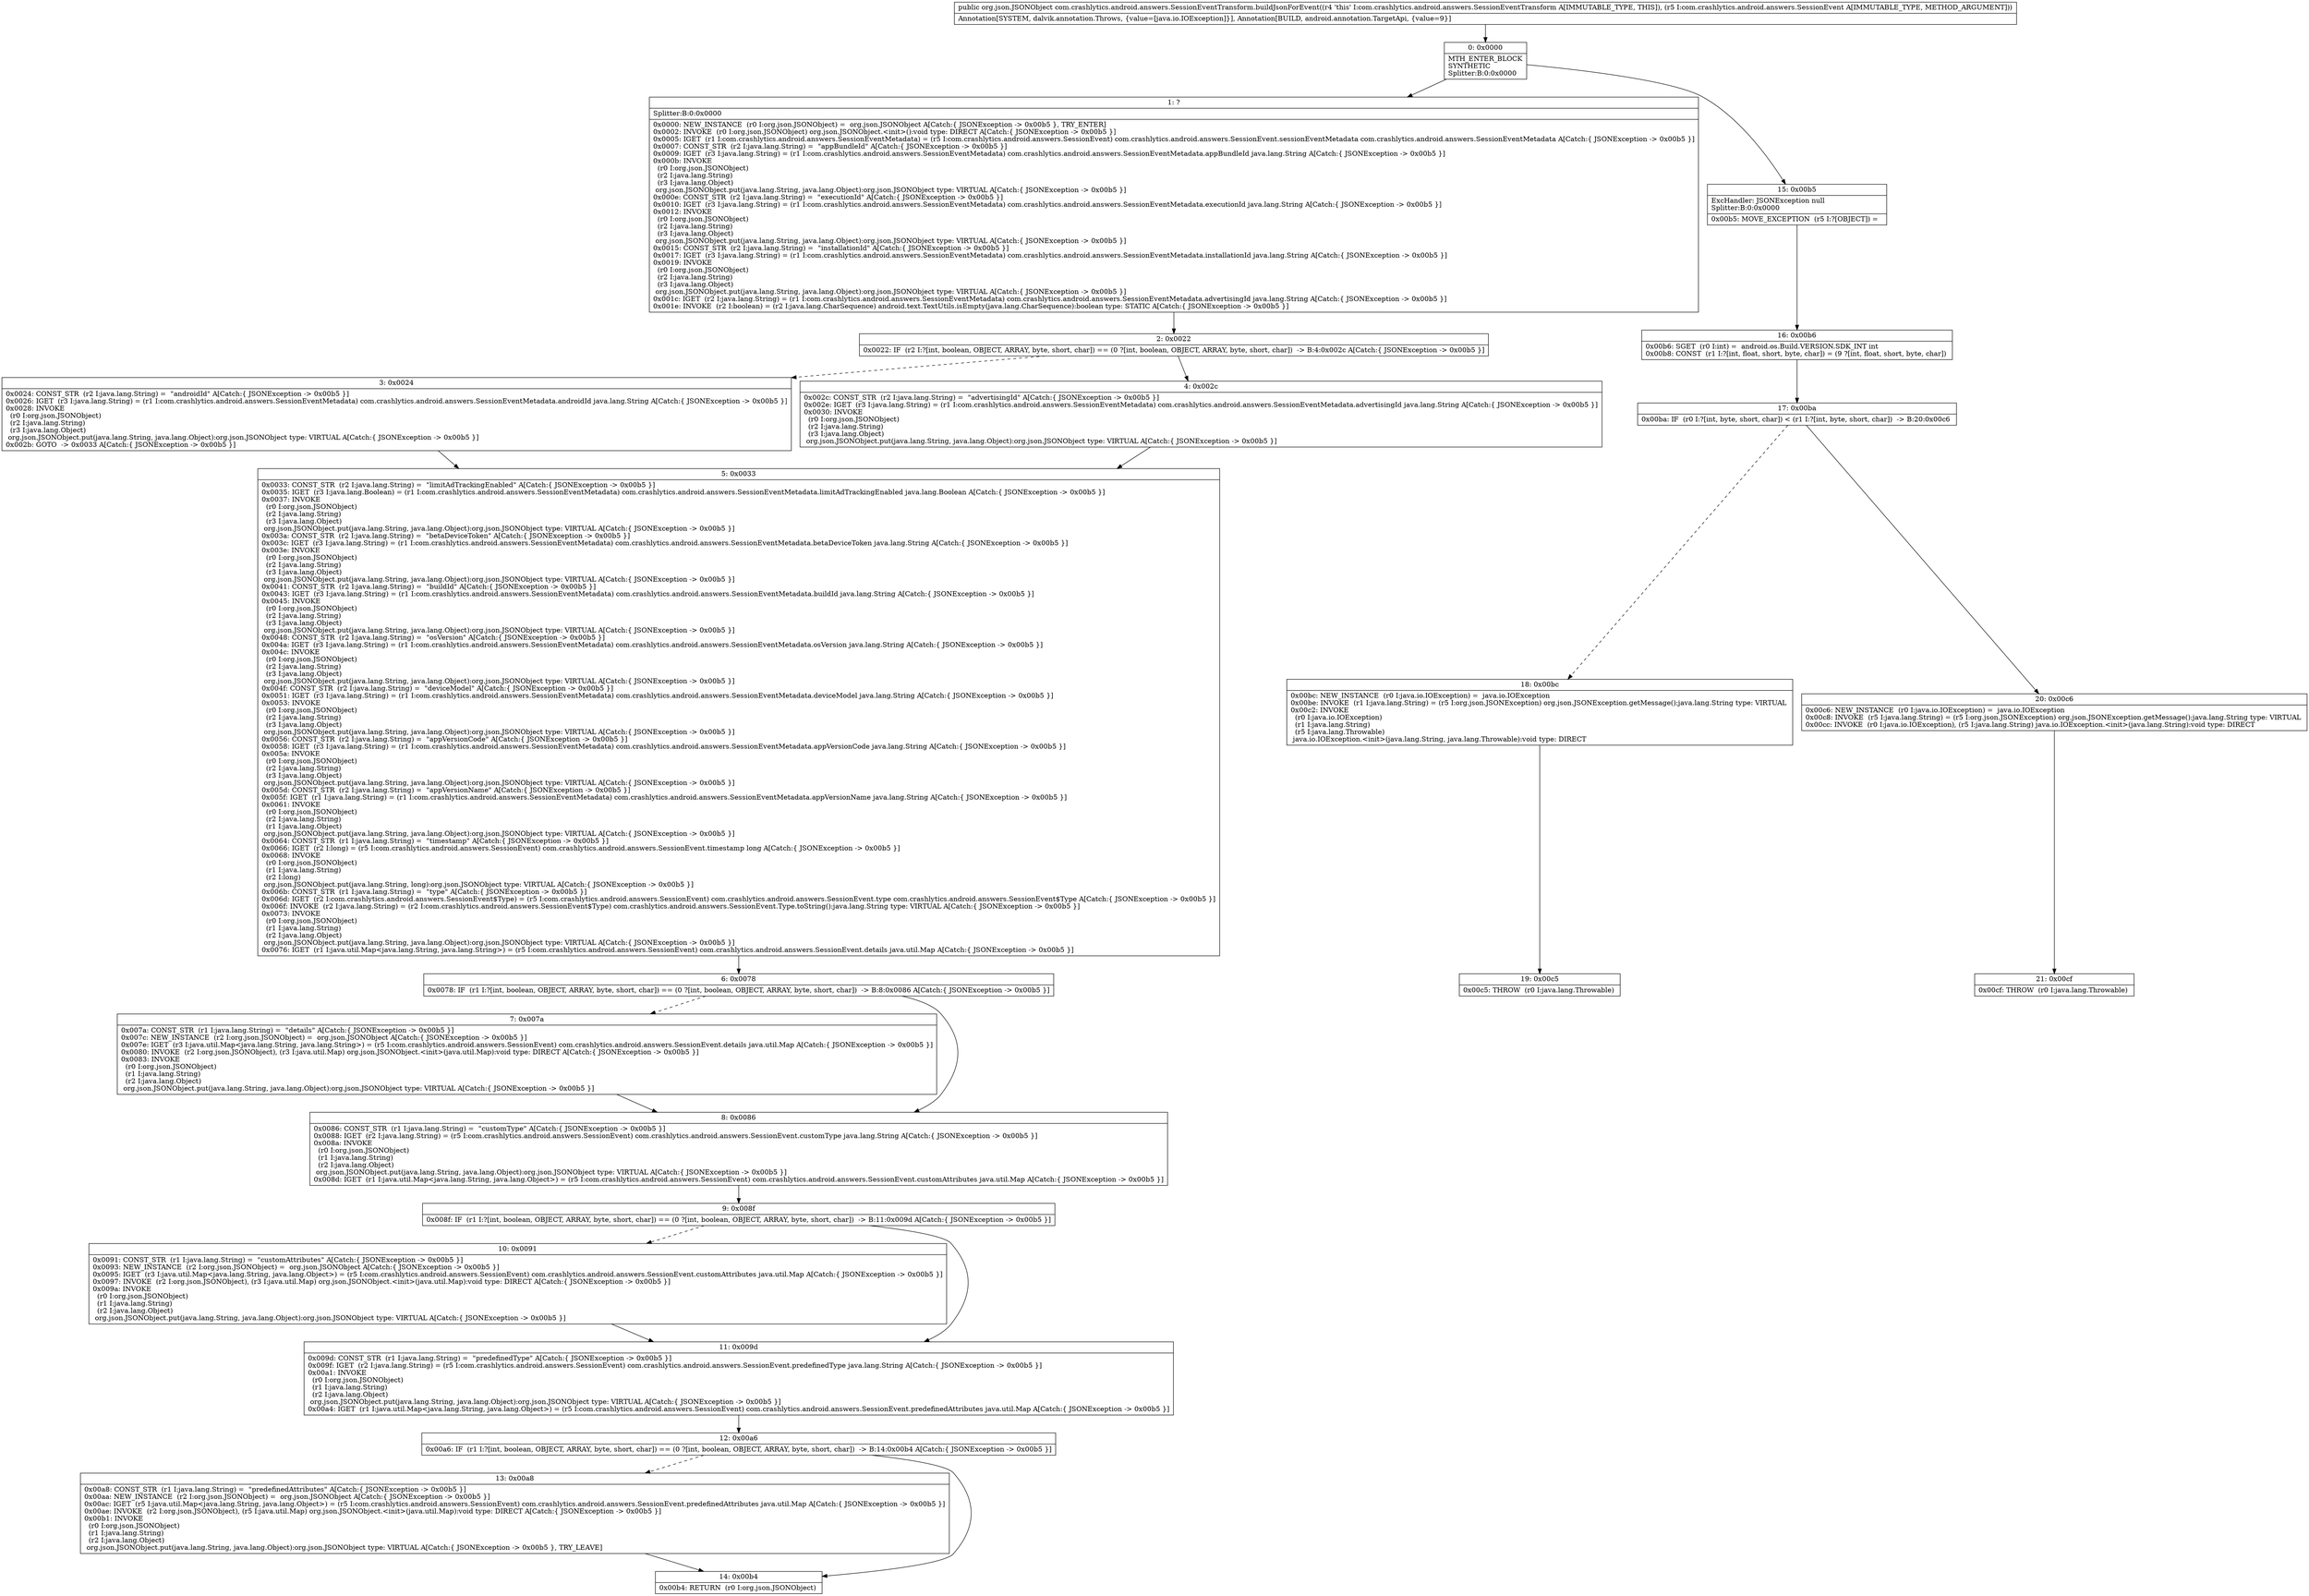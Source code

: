 digraph "CFG forcom.crashlytics.android.answers.SessionEventTransform.buildJsonForEvent(Lcom\/crashlytics\/android\/answers\/SessionEvent;)Lorg\/json\/JSONObject;" {
Node_0 [shape=record,label="{0\:\ 0x0000|MTH_ENTER_BLOCK\lSYNTHETIC\lSplitter:B:0:0x0000\l}"];
Node_1 [shape=record,label="{1\:\ ?|Splitter:B:0:0x0000\l|0x0000: NEW_INSTANCE  (r0 I:org.json.JSONObject) =  org.json.JSONObject A[Catch:\{ JSONException \-\> 0x00b5 \}, TRY_ENTER]\l0x0002: INVOKE  (r0 I:org.json.JSONObject) org.json.JSONObject.\<init\>():void type: DIRECT A[Catch:\{ JSONException \-\> 0x00b5 \}]\l0x0005: IGET  (r1 I:com.crashlytics.android.answers.SessionEventMetadata) = (r5 I:com.crashlytics.android.answers.SessionEvent) com.crashlytics.android.answers.SessionEvent.sessionEventMetadata com.crashlytics.android.answers.SessionEventMetadata A[Catch:\{ JSONException \-\> 0x00b5 \}]\l0x0007: CONST_STR  (r2 I:java.lang.String) =  \"appBundleId\" A[Catch:\{ JSONException \-\> 0x00b5 \}]\l0x0009: IGET  (r3 I:java.lang.String) = (r1 I:com.crashlytics.android.answers.SessionEventMetadata) com.crashlytics.android.answers.SessionEventMetadata.appBundleId java.lang.String A[Catch:\{ JSONException \-\> 0x00b5 \}]\l0x000b: INVOKE  \l  (r0 I:org.json.JSONObject)\l  (r2 I:java.lang.String)\l  (r3 I:java.lang.Object)\l org.json.JSONObject.put(java.lang.String, java.lang.Object):org.json.JSONObject type: VIRTUAL A[Catch:\{ JSONException \-\> 0x00b5 \}]\l0x000e: CONST_STR  (r2 I:java.lang.String) =  \"executionId\" A[Catch:\{ JSONException \-\> 0x00b5 \}]\l0x0010: IGET  (r3 I:java.lang.String) = (r1 I:com.crashlytics.android.answers.SessionEventMetadata) com.crashlytics.android.answers.SessionEventMetadata.executionId java.lang.String A[Catch:\{ JSONException \-\> 0x00b5 \}]\l0x0012: INVOKE  \l  (r0 I:org.json.JSONObject)\l  (r2 I:java.lang.String)\l  (r3 I:java.lang.Object)\l org.json.JSONObject.put(java.lang.String, java.lang.Object):org.json.JSONObject type: VIRTUAL A[Catch:\{ JSONException \-\> 0x00b5 \}]\l0x0015: CONST_STR  (r2 I:java.lang.String) =  \"installationId\" A[Catch:\{ JSONException \-\> 0x00b5 \}]\l0x0017: IGET  (r3 I:java.lang.String) = (r1 I:com.crashlytics.android.answers.SessionEventMetadata) com.crashlytics.android.answers.SessionEventMetadata.installationId java.lang.String A[Catch:\{ JSONException \-\> 0x00b5 \}]\l0x0019: INVOKE  \l  (r0 I:org.json.JSONObject)\l  (r2 I:java.lang.String)\l  (r3 I:java.lang.Object)\l org.json.JSONObject.put(java.lang.String, java.lang.Object):org.json.JSONObject type: VIRTUAL A[Catch:\{ JSONException \-\> 0x00b5 \}]\l0x001c: IGET  (r2 I:java.lang.String) = (r1 I:com.crashlytics.android.answers.SessionEventMetadata) com.crashlytics.android.answers.SessionEventMetadata.advertisingId java.lang.String A[Catch:\{ JSONException \-\> 0x00b5 \}]\l0x001e: INVOKE  (r2 I:boolean) = (r2 I:java.lang.CharSequence) android.text.TextUtils.isEmpty(java.lang.CharSequence):boolean type: STATIC A[Catch:\{ JSONException \-\> 0x00b5 \}]\l}"];
Node_2 [shape=record,label="{2\:\ 0x0022|0x0022: IF  (r2 I:?[int, boolean, OBJECT, ARRAY, byte, short, char]) == (0 ?[int, boolean, OBJECT, ARRAY, byte, short, char])  \-\> B:4:0x002c A[Catch:\{ JSONException \-\> 0x00b5 \}]\l}"];
Node_3 [shape=record,label="{3\:\ 0x0024|0x0024: CONST_STR  (r2 I:java.lang.String) =  \"androidId\" A[Catch:\{ JSONException \-\> 0x00b5 \}]\l0x0026: IGET  (r3 I:java.lang.String) = (r1 I:com.crashlytics.android.answers.SessionEventMetadata) com.crashlytics.android.answers.SessionEventMetadata.androidId java.lang.String A[Catch:\{ JSONException \-\> 0x00b5 \}]\l0x0028: INVOKE  \l  (r0 I:org.json.JSONObject)\l  (r2 I:java.lang.String)\l  (r3 I:java.lang.Object)\l org.json.JSONObject.put(java.lang.String, java.lang.Object):org.json.JSONObject type: VIRTUAL A[Catch:\{ JSONException \-\> 0x00b5 \}]\l0x002b: GOTO  \-\> 0x0033 A[Catch:\{ JSONException \-\> 0x00b5 \}]\l}"];
Node_4 [shape=record,label="{4\:\ 0x002c|0x002c: CONST_STR  (r2 I:java.lang.String) =  \"advertisingId\" A[Catch:\{ JSONException \-\> 0x00b5 \}]\l0x002e: IGET  (r3 I:java.lang.String) = (r1 I:com.crashlytics.android.answers.SessionEventMetadata) com.crashlytics.android.answers.SessionEventMetadata.advertisingId java.lang.String A[Catch:\{ JSONException \-\> 0x00b5 \}]\l0x0030: INVOKE  \l  (r0 I:org.json.JSONObject)\l  (r2 I:java.lang.String)\l  (r3 I:java.lang.Object)\l org.json.JSONObject.put(java.lang.String, java.lang.Object):org.json.JSONObject type: VIRTUAL A[Catch:\{ JSONException \-\> 0x00b5 \}]\l}"];
Node_5 [shape=record,label="{5\:\ 0x0033|0x0033: CONST_STR  (r2 I:java.lang.String) =  \"limitAdTrackingEnabled\" A[Catch:\{ JSONException \-\> 0x00b5 \}]\l0x0035: IGET  (r3 I:java.lang.Boolean) = (r1 I:com.crashlytics.android.answers.SessionEventMetadata) com.crashlytics.android.answers.SessionEventMetadata.limitAdTrackingEnabled java.lang.Boolean A[Catch:\{ JSONException \-\> 0x00b5 \}]\l0x0037: INVOKE  \l  (r0 I:org.json.JSONObject)\l  (r2 I:java.lang.String)\l  (r3 I:java.lang.Object)\l org.json.JSONObject.put(java.lang.String, java.lang.Object):org.json.JSONObject type: VIRTUAL A[Catch:\{ JSONException \-\> 0x00b5 \}]\l0x003a: CONST_STR  (r2 I:java.lang.String) =  \"betaDeviceToken\" A[Catch:\{ JSONException \-\> 0x00b5 \}]\l0x003c: IGET  (r3 I:java.lang.String) = (r1 I:com.crashlytics.android.answers.SessionEventMetadata) com.crashlytics.android.answers.SessionEventMetadata.betaDeviceToken java.lang.String A[Catch:\{ JSONException \-\> 0x00b5 \}]\l0x003e: INVOKE  \l  (r0 I:org.json.JSONObject)\l  (r2 I:java.lang.String)\l  (r3 I:java.lang.Object)\l org.json.JSONObject.put(java.lang.String, java.lang.Object):org.json.JSONObject type: VIRTUAL A[Catch:\{ JSONException \-\> 0x00b5 \}]\l0x0041: CONST_STR  (r2 I:java.lang.String) =  \"buildId\" A[Catch:\{ JSONException \-\> 0x00b5 \}]\l0x0043: IGET  (r3 I:java.lang.String) = (r1 I:com.crashlytics.android.answers.SessionEventMetadata) com.crashlytics.android.answers.SessionEventMetadata.buildId java.lang.String A[Catch:\{ JSONException \-\> 0x00b5 \}]\l0x0045: INVOKE  \l  (r0 I:org.json.JSONObject)\l  (r2 I:java.lang.String)\l  (r3 I:java.lang.Object)\l org.json.JSONObject.put(java.lang.String, java.lang.Object):org.json.JSONObject type: VIRTUAL A[Catch:\{ JSONException \-\> 0x00b5 \}]\l0x0048: CONST_STR  (r2 I:java.lang.String) =  \"osVersion\" A[Catch:\{ JSONException \-\> 0x00b5 \}]\l0x004a: IGET  (r3 I:java.lang.String) = (r1 I:com.crashlytics.android.answers.SessionEventMetadata) com.crashlytics.android.answers.SessionEventMetadata.osVersion java.lang.String A[Catch:\{ JSONException \-\> 0x00b5 \}]\l0x004c: INVOKE  \l  (r0 I:org.json.JSONObject)\l  (r2 I:java.lang.String)\l  (r3 I:java.lang.Object)\l org.json.JSONObject.put(java.lang.String, java.lang.Object):org.json.JSONObject type: VIRTUAL A[Catch:\{ JSONException \-\> 0x00b5 \}]\l0x004f: CONST_STR  (r2 I:java.lang.String) =  \"deviceModel\" A[Catch:\{ JSONException \-\> 0x00b5 \}]\l0x0051: IGET  (r3 I:java.lang.String) = (r1 I:com.crashlytics.android.answers.SessionEventMetadata) com.crashlytics.android.answers.SessionEventMetadata.deviceModel java.lang.String A[Catch:\{ JSONException \-\> 0x00b5 \}]\l0x0053: INVOKE  \l  (r0 I:org.json.JSONObject)\l  (r2 I:java.lang.String)\l  (r3 I:java.lang.Object)\l org.json.JSONObject.put(java.lang.String, java.lang.Object):org.json.JSONObject type: VIRTUAL A[Catch:\{ JSONException \-\> 0x00b5 \}]\l0x0056: CONST_STR  (r2 I:java.lang.String) =  \"appVersionCode\" A[Catch:\{ JSONException \-\> 0x00b5 \}]\l0x0058: IGET  (r3 I:java.lang.String) = (r1 I:com.crashlytics.android.answers.SessionEventMetadata) com.crashlytics.android.answers.SessionEventMetadata.appVersionCode java.lang.String A[Catch:\{ JSONException \-\> 0x00b5 \}]\l0x005a: INVOKE  \l  (r0 I:org.json.JSONObject)\l  (r2 I:java.lang.String)\l  (r3 I:java.lang.Object)\l org.json.JSONObject.put(java.lang.String, java.lang.Object):org.json.JSONObject type: VIRTUAL A[Catch:\{ JSONException \-\> 0x00b5 \}]\l0x005d: CONST_STR  (r2 I:java.lang.String) =  \"appVersionName\" A[Catch:\{ JSONException \-\> 0x00b5 \}]\l0x005f: IGET  (r1 I:java.lang.String) = (r1 I:com.crashlytics.android.answers.SessionEventMetadata) com.crashlytics.android.answers.SessionEventMetadata.appVersionName java.lang.String A[Catch:\{ JSONException \-\> 0x00b5 \}]\l0x0061: INVOKE  \l  (r0 I:org.json.JSONObject)\l  (r2 I:java.lang.String)\l  (r1 I:java.lang.Object)\l org.json.JSONObject.put(java.lang.String, java.lang.Object):org.json.JSONObject type: VIRTUAL A[Catch:\{ JSONException \-\> 0x00b5 \}]\l0x0064: CONST_STR  (r1 I:java.lang.String) =  \"timestamp\" A[Catch:\{ JSONException \-\> 0x00b5 \}]\l0x0066: IGET  (r2 I:long) = (r5 I:com.crashlytics.android.answers.SessionEvent) com.crashlytics.android.answers.SessionEvent.timestamp long A[Catch:\{ JSONException \-\> 0x00b5 \}]\l0x0068: INVOKE  \l  (r0 I:org.json.JSONObject)\l  (r1 I:java.lang.String)\l  (r2 I:long)\l org.json.JSONObject.put(java.lang.String, long):org.json.JSONObject type: VIRTUAL A[Catch:\{ JSONException \-\> 0x00b5 \}]\l0x006b: CONST_STR  (r1 I:java.lang.String) =  \"type\" A[Catch:\{ JSONException \-\> 0x00b5 \}]\l0x006d: IGET  (r2 I:com.crashlytics.android.answers.SessionEvent$Type) = (r5 I:com.crashlytics.android.answers.SessionEvent) com.crashlytics.android.answers.SessionEvent.type com.crashlytics.android.answers.SessionEvent$Type A[Catch:\{ JSONException \-\> 0x00b5 \}]\l0x006f: INVOKE  (r2 I:java.lang.String) = (r2 I:com.crashlytics.android.answers.SessionEvent$Type) com.crashlytics.android.answers.SessionEvent.Type.toString():java.lang.String type: VIRTUAL A[Catch:\{ JSONException \-\> 0x00b5 \}]\l0x0073: INVOKE  \l  (r0 I:org.json.JSONObject)\l  (r1 I:java.lang.String)\l  (r2 I:java.lang.Object)\l org.json.JSONObject.put(java.lang.String, java.lang.Object):org.json.JSONObject type: VIRTUAL A[Catch:\{ JSONException \-\> 0x00b5 \}]\l0x0076: IGET  (r1 I:java.util.Map\<java.lang.String, java.lang.String\>) = (r5 I:com.crashlytics.android.answers.SessionEvent) com.crashlytics.android.answers.SessionEvent.details java.util.Map A[Catch:\{ JSONException \-\> 0x00b5 \}]\l}"];
Node_6 [shape=record,label="{6\:\ 0x0078|0x0078: IF  (r1 I:?[int, boolean, OBJECT, ARRAY, byte, short, char]) == (0 ?[int, boolean, OBJECT, ARRAY, byte, short, char])  \-\> B:8:0x0086 A[Catch:\{ JSONException \-\> 0x00b5 \}]\l}"];
Node_7 [shape=record,label="{7\:\ 0x007a|0x007a: CONST_STR  (r1 I:java.lang.String) =  \"details\" A[Catch:\{ JSONException \-\> 0x00b5 \}]\l0x007c: NEW_INSTANCE  (r2 I:org.json.JSONObject) =  org.json.JSONObject A[Catch:\{ JSONException \-\> 0x00b5 \}]\l0x007e: IGET  (r3 I:java.util.Map\<java.lang.String, java.lang.String\>) = (r5 I:com.crashlytics.android.answers.SessionEvent) com.crashlytics.android.answers.SessionEvent.details java.util.Map A[Catch:\{ JSONException \-\> 0x00b5 \}]\l0x0080: INVOKE  (r2 I:org.json.JSONObject), (r3 I:java.util.Map) org.json.JSONObject.\<init\>(java.util.Map):void type: DIRECT A[Catch:\{ JSONException \-\> 0x00b5 \}]\l0x0083: INVOKE  \l  (r0 I:org.json.JSONObject)\l  (r1 I:java.lang.String)\l  (r2 I:java.lang.Object)\l org.json.JSONObject.put(java.lang.String, java.lang.Object):org.json.JSONObject type: VIRTUAL A[Catch:\{ JSONException \-\> 0x00b5 \}]\l}"];
Node_8 [shape=record,label="{8\:\ 0x0086|0x0086: CONST_STR  (r1 I:java.lang.String) =  \"customType\" A[Catch:\{ JSONException \-\> 0x00b5 \}]\l0x0088: IGET  (r2 I:java.lang.String) = (r5 I:com.crashlytics.android.answers.SessionEvent) com.crashlytics.android.answers.SessionEvent.customType java.lang.String A[Catch:\{ JSONException \-\> 0x00b5 \}]\l0x008a: INVOKE  \l  (r0 I:org.json.JSONObject)\l  (r1 I:java.lang.String)\l  (r2 I:java.lang.Object)\l org.json.JSONObject.put(java.lang.String, java.lang.Object):org.json.JSONObject type: VIRTUAL A[Catch:\{ JSONException \-\> 0x00b5 \}]\l0x008d: IGET  (r1 I:java.util.Map\<java.lang.String, java.lang.Object\>) = (r5 I:com.crashlytics.android.answers.SessionEvent) com.crashlytics.android.answers.SessionEvent.customAttributes java.util.Map A[Catch:\{ JSONException \-\> 0x00b5 \}]\l}"];
Node_9 [shape=record,label="{9\:\ 0x008f|0x008f: IF  (r1 I:?[int, boolean, OBJECT, ARRAY, byte, short, char]) == (0 ?[int, boolean, OBJECT, ARRAY, byte, short, char])  \-\> B:11:0x009d A[Catch:\{ JSONException \-\> 0x00b5 \}]\l}"];
Node_10 [shape=record,label="{10\:\ 0x0091|0x0091: CONST_STR  (r1 I:java.lang.String) =  \"customAttributes\" A[Catch:\{ JSONException \-\> 0x00b5 \}]\l0x0093: NEW_INSTANCE  (r2 I:org.json.JSONObject) =  org.json.JSONObject A[Catch:\{ JSONException \-\> 0x00b5 \}]\l0x0095: IGET  (r3 I:java.util.Map\<java.lang.String, java.lang.Object\>) = (r5 I:com.crashlytics.android.answers.SessionEvent) com.crashlytics.android.answers.SessionEvent.customAttributes java.util.Map A[Catch:\{ JSONException \-\> 0x00b5 \}]\l0x0097: INVOKE  (r2 I:org.json.JSONObject), (r3 I:java.util.Map) org.json.JSONObject.\<init\>(java.util.Map):void type: DIRECT A[Catch:\{ JSONException \-\> 0x00b5 \}]\l0x009a: INVOKE  \l  (r0 I:org.json.JSONObject)\l  (r1 I:java.lang.String)\l  (r2 I:java.lang.Object)\l org.json.JSONObject.put(java.lang.String, java.lang.Object):org.json.JSONObject type: VIRTUAL A[Catch:\{ JSONException \-\> 0x00b5 \}]\l}"];
Node_11 [shape=record,label="{11\:\ 0x009d|0x009d: CONST_STR  (r1 I:java.lang.String) =  \"predefinedType\" A[Catch:\{ JSONException \-\> 0x00b5 \}]\l0x009f: IGET  (r2 I:java.lang.String) = (r5 I:com.crashlytics.android.answers.SessionEvent) com.crashlytics.android.answers.SessionEvent.predefinedType java.lang.String A[Catch:\{ JSONException \-\> 0x00b5 \}]\l0x00a1: INVOKE  \l  (r0 I:org.json.JSONObject)\l  (r1 I:java.lang.String)\l  (r2 I:java.lang.Object)\l org.json.JSONObject.put(java.lang.String, java.lang.Object):org.json.JSONObject type: VIRTUAL A[Catch:\{ JSONException \-\> 0x00b5 \}]\l0x00a4: IGET  (r1 I:java.util.Map\<java.lang.String, java.lang.Object\>) = (r5 I:com.crashlytics.android.answers.SessionEvent) com.crashlytics.android.answers.SessionEvent.predefinedAttributes java.util.Map A[Catch:\{ JSONException \-\> 0x00b5 \}]\l}"];
Node_12 [shape=record,label="{12\:\ 0x00a6|0x00a6: IF  (r1 I:?[int, boolean, OBJECT, ARRAY, byte, short, char]) == (0 ?[int, boolean, OBJECT, ARRAY, byte, short, char])  \-\> B:14:0x00b4 A[Catch:\{ JSONException \-\> 0x00b5 \}]\l}"];
Node_13 [shape=record,label="{13\:\ 0x00a8|0x00a8: CONST_STR  (r1 I:java.lang.String) =  \"predefinedAttributes\" A[Catch:\{ JSONException \-\> 0x00b5 \}]\l0x00aa: NEW_INSTANCE  (r2 I:org.json.JSONObject) =  org.json.JSONObject A[Catch:\{ JSONException \-\> 0x00b5 \}]\l0x00ac: IGET  (r5 I:java.util.Map\<java.lang.String, java.lang.Object\>) = (r5 I:com.crashlytics.android.answers.SessionEvent) com.crashlytics.android.answers.SessionEvent.predefinedAttributes java.util.Map A[Catch:\{ JSONException \-\> 0x00b5 \}]\l0x00ae: INVOKE  (r2 I:org.json.JSONObject), (r5 I:java.util.Map) org.json.JSONObject.\<init\>(java.util.Map):void type: DIRECT A[Catch:\{ JSONException \-\> 0x00b5 \}]\l0x00b1: INVOKE  \l  (r0 I:org.json.JSONObject)\l  (r1 I:java.lang.String)\l  (r2 I:java.lang.Object)\l org.json.JSONObject.put(java.lang.String, java.lang.Object):org.json.JSONObject type: VIRTUAL A[Catch:\{ JSONException \-\> 0x00b5 \}, TRY_LEAVE]\l}"];
Node_14 [shape=record,label="{14\:\ 0x00b4|0x00b4: RETURN  (r0 I:org.json.JSONObject) \l}"];
Node_15 [shape=record,label="{15\:\ 0x00b5|ExcHandler: JSONException null\lSplitter:B:0:0x0000\l|0x00b5: MOVE_EXCEPTION  (r5 I:?[OBJECT]) =  \l}"];
Node_16 [shape=record,label="{16\:\ 0x00b6|0x00b6: SGET  (r0 I:int) =  android.os.Build.VERSION.SDK_INT int \l0x00b8: CONST  (r1 I:?[int, float, short, byte, char]) = (9 ?[int, float, short, byte, char]) \l}"];
Node_17 [shape=record,label="{17\:\ 0x00ba|0x00ba: IF  (r0 I:?[int, byte, short, char]) \< (r1 I:?[int, byte, short, char])  \-\> B:20:0x00c6 \l}"];
Node_18 [shape=record,label="{18\:\ 0x00bc|0x00bc: NEW_INSTANCE  (r0 I:java.io.IOException) =  java.io.IOException \l0x00be: INVOKE  (r1 I:java.lang.String) = (r5 I:org.json.JSONException) org.json.JSONException.getMessage():java.lang.String type: VIRTUAL \l0x00c2: INVOKE  \l  (r0 I:java.io.IOException)\l  (r1 I:java.lang.String)\l  (r5 I:java.lang.Throwable)\l java.io.IOException.\<init\>(java.lang.String, java.lang.Throwable):void type: DIRECT \l}"];
Node_19 [shape=record,label="{19\:\ 0x00c5|0x00c5: THROW  (r0 I:java.lang.Throwable) \l}"];
Node_20 [shape=record,label="{20\:\ 0x00c6|0x00c6: NEW_INSTANCE  (r0 I:java.io.IOException) =  java.io.IOException \l0x00c8: INVOKE  (r5 I:java.lang.String) = (r5 I:org.json.JSONException) org.json.JSONException.getMessage():java.lang.String type: VIRTUAL \l0x00cc: INVOKE  (r0 I:java.io.IOException), (r5 I:java.lang.String) java.io.IOException.\<init\>(java.lang.String):void type: DIRECT \l}"];
Node_21 [shape=record,label="{21\:\ 0x00cf|0x00cf: THROW  (r0 I:java.lang.Throwable) \l}"];
MethodNode[shape=record,label="{public org.json.JSONObject com.crashlytics.android.answers.SessionEventTransform.buildJsonForEvent((r4 'this' I:com.crashlytics.android.answers.SessionEventTransform A[IMMUTABLE_TYPE, THIS]), (r5 I:com.crashlytics.android.answers.SessionEvent A[IMMUTABLE_TYPE, METHOD_ARGUMENT]))  | Annotation[SYSTEM, dalvik.annotation.Throws, \{value=[java.io.IOException]\}], Annotation[BUILD, android.annotation.TargetApi, \{value=9\}]\l}"];
MethodNode -> Node_0;
Node_0 -> Node_1;
Node_0 -> Node_15;
Node_1 -> Node_2;
Node_2 -> Node_3[style=dashed];
Node_2 -> Node_4;
Node_3 -> Node_5;
Node_4 -> Node_5;
Node_5 -> Node_6;
Node_6 -> Node_7[style=dashed];
Node_6 -> Node_8;
Node_7 -> Node_8;
Node_8 -> Node_9;
Node_9 -> Node_10[style=dashed];
Node_9 -> Node_11;
Node_10 -> Node_11;
Node_11 -> Node_12;
Node_12 -> Node_13[style=dashed];
Node_12 -> Node_14;
Node_13 -> Node_14;
Node_15 -> Node_16;
Node_16 -> Node_17;
Node_17 -> Node_18[style=dashed];
Node_17 -> Node_20;
Node_18 -> Node_19;
Node_20 -> Node_21;
}

